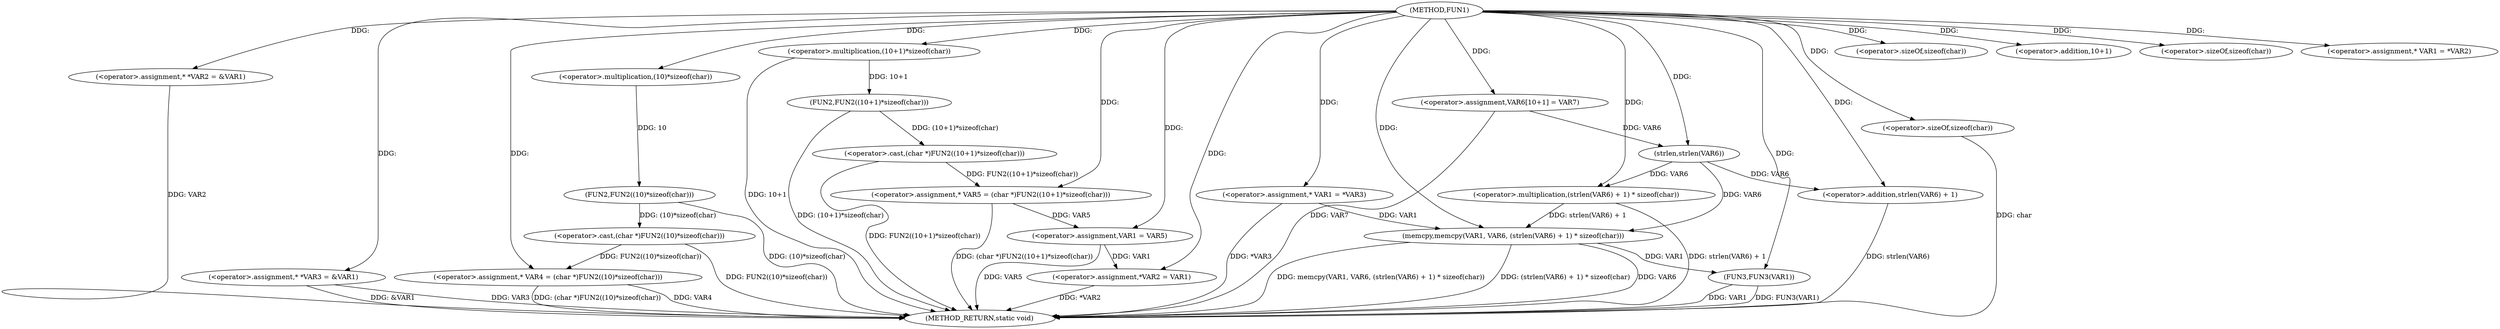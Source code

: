 digraph FUN1 {  
"1000100" [label = "(METHOD,FUN1)" ]
"1000171" [label = "(METHOD_RETURN,static void)" ]
"1000104" [label = "(<operator>.assignment,* *VAR2 = &VAR1)" ]
"1000109" [label = "(<operator>.assignment,* *VAR3 = &VAR1)" ]
"1000114" [label = "(<operator>.assignment,* VAR4 = (char *)FUN2((10)*sizeof(char)))" ]
"1000116" [label = "(<operator>.cast,(char *)FUN2((10)*sizeof(char)))" ]
"1000118" [label = "(FUN2,FUN2((10)*sizeof(char)))" ]
"1000119" [label = "(<operator>.multiplication,(10)*sizeof(char))" ]
"1000121" [label = "(<operator>.sizeOf,sizeof(char))" ]
"1000124" [label = "(<operator>.assignment,* VAR5 = (char *)FUN2((10+1)*sizeof(char)))" ]
"1000126" [label = "(<operator>.cast,(char *)FUN2((10+1)*sizeof(char)))" ]
"1000128" [label = "(FUN2,FUN2((10+1)*sizeof(char)))" ]
"1000129" [label = "(<operator>.multiplication,(10+1)*sizeof(char))" ]
"1000130" [label = "(<operator>.addition,10+1)" ]
"1000133" [label = "(<operator>.sizeOf,sizeof(char))" ]
"1000137" [label = "(<operator>.assignment,* VAR1 = *VAR2)" ]
"1000141" [label = "(<operator>.assignment,VAR1 = VAR5)" ]
"1000144" [label = "(<operator>.assignment,*VAR2 = VAR1)" ]
"1000150" [label = "(<operator>.assignment,* VAR1 = *VAR3)" ]
"1000156" [label = "(<operator>.assignment,VAR6[10+1] = VAR7)" ]
"1000159" [label = "(memcpy,memcpy(VAR1, VAR6, (strlen(VAR6) + 1) * sizeof(char)))" ]
"1000162" [label = "(<operator>.multiplication,(strlen(VAR6) + 1) * sizeof(char))" ]
"1000163" [label = "(<operator>.addition,strlen(VAR6) + 1)" ]
"1000164" [label = "(strlen,strlen(VAR6))" ]
"1000167" [label = "(<operator>.sizeOf,sizeof(char))" ]
"1000169" [label = "(FUN3,FUN3(VAR1))" ]
  "1000159" -> "1000171"  [ label = "DDG: memcpy(VAR1, VAR6, (strlen(VAR6) + 1) * sizeof(char))"] 
  "1000169" -> "1000171"  [ label = "DDG: FUN3(VAR1)"] 
  "1000104" -> "1000171"  [ label = "DDG: VAR2"] 
  "1000150" -> "1000171"  [ label = "DDG: *VAR3"] 
  "1000114" -> "1000171"  [ label = "DDG: VAR4"] 
  "1000116" -> "1000171"  [ label = "DDG: FUN2((10)*sizeof(char))"] 
  "1000109" -> "1000171"  [ label = "DDG: VAR3"] 
  "1000118" -> "1000171"  [ label = "DDG: (10)*sizeof(char)"] 
  "1000167" -> "1000171"  [ label = "DDG: char"] 
  "1000129" -> "1000171"  [ label = "DDG: 10+1"] 
  "1000163" -> "1000171"  [ label = "DDG: strlen(VAR6)"] 
  "1000124" -> "1000171"  [ label = "DDG: (char *)FUN2((10+1)*sizeof(char))"] 
  "1000128" -> "1000171"  [ label = "DDG: (10+1)*sizeof(char)"] 
  "1000156" -> "1000171"  [ label = "DDG: VAR7"] 
  "1000141" -> "1000171"  [ label = "DDG: VAR5"] 
  "1000144" -> "1000171"  [ label = "DDG: *VAR2"] 
  "1000169" -> "1000171"  [ label = "DDG: VAR1"] 
  "1000126" -> "1000171"  [ label = "DDG: FUN2((10+1)*sizeof(char))"] 
  "1000162" -> "1000171"  [ label = "DDG: strlen(VAR6) + 1"] 
  "1000159" -> "1000171"  [ label = "DDG: (strlen(VAR6) + 1) * sizeof(char)"] 
  "1000114" -> "1000171"  [ label = "DDG: (char *)FUN2((10)*sizeof(char))"] 
  "1000109" -> "1000171"  [ label = "DDG: &VAR1"] 
  "1000159" -> "1000171"  [ label = "DDG: VAR6"] 
  "1000100" -> "1000104"  [ label = "DDG: "] 
  "1000100" -> "1000109"  [ label = "DDG: "] 
  "1000116" -> "1000114"  [ label = "DDG: FUN2((10)*sizeof(char))"] 
  "1000100" -> "1000114"  [ label = "DDG: "] 
  "1000118" -> "1000116"  [ label = "DDG: (10)*sizeof(char)"] 
  "1000119" -> "1000118"  [ label = "DDG: 10"] 
  "1000100" -> "1000119"  [ label = "DDG: "] 
  "1000100" -> "1000121"  [ label = "DDG: "] 
  "1000126" -> "1000124"  [ label = "DDG: FUN2((10+1)*sizeof(char))"] 
  "1000100" -> "1000124"  [ label = "DDG: "] 
  "1000128" -> "1000126"  [ label = "DDG: (10+1)*sizeof(char)"] 
  "1000129" -> "1000128"  [ label = "DDG: 10+1"] 
  "1000100" -> "1000129"  [ label = "DDG: "] 
  "1000100" -> "1000130"  [ label = "DDG: "] 
  "1000100" -> "1000133"  [ label = "DDG: "] 
  "1000100" -> "1000137"  [ label = "DDG: "] 
  "1000124" -> "1000141"  [ label = "DDG: VAR5"] 
  "1000100" -> "1000141"  [ label = "DDG: "] 
  "1000141" -> "1000144"  [ label = "DDG: VAR1"] 
  "1000100" -> "1000144"  [ label = "DDG: "] 
  "1000100" -> "1000150"  [ label = "DDG: "] 
  "1000100" -> "1000156"  [ label = "DDG: "] 
  "1000150" -> "1000159"  [ label = "DDG: VAR1"] 
  "1000100" -> "1000159"  [ label = "DDG: "] 
  "1000164" -> "1000159"  [ label = "DDG: VAR6"] 
  "1000162" -> "1000159"  [ label = "DDG: strlen(VAR6) + 1"] 
  "1000164" -> "1000162"  [ label = "DDG: VAR6"] 
  "1000100" -> "1000162"  [ label = "DDG: "] 
  "1000164" -> "1000163"  [ label = "DDG: VAR6"] 
  "1000156" -> "1000164"  [ label = "DDG: VAR6"] 
  "1000100" -> "1000164"  [ label = "DDG: "] 
  "1000100" -> "1000163"  [ label = "DDG: "] 
  "1000100" -> "1000167"  [ label = "DDG: "] 
  "1000159" -> "1000169"  [ label = "DDG: VAR1"] 
  "1000100" -> "1000169"  [ label = "DDG: "] 
}

